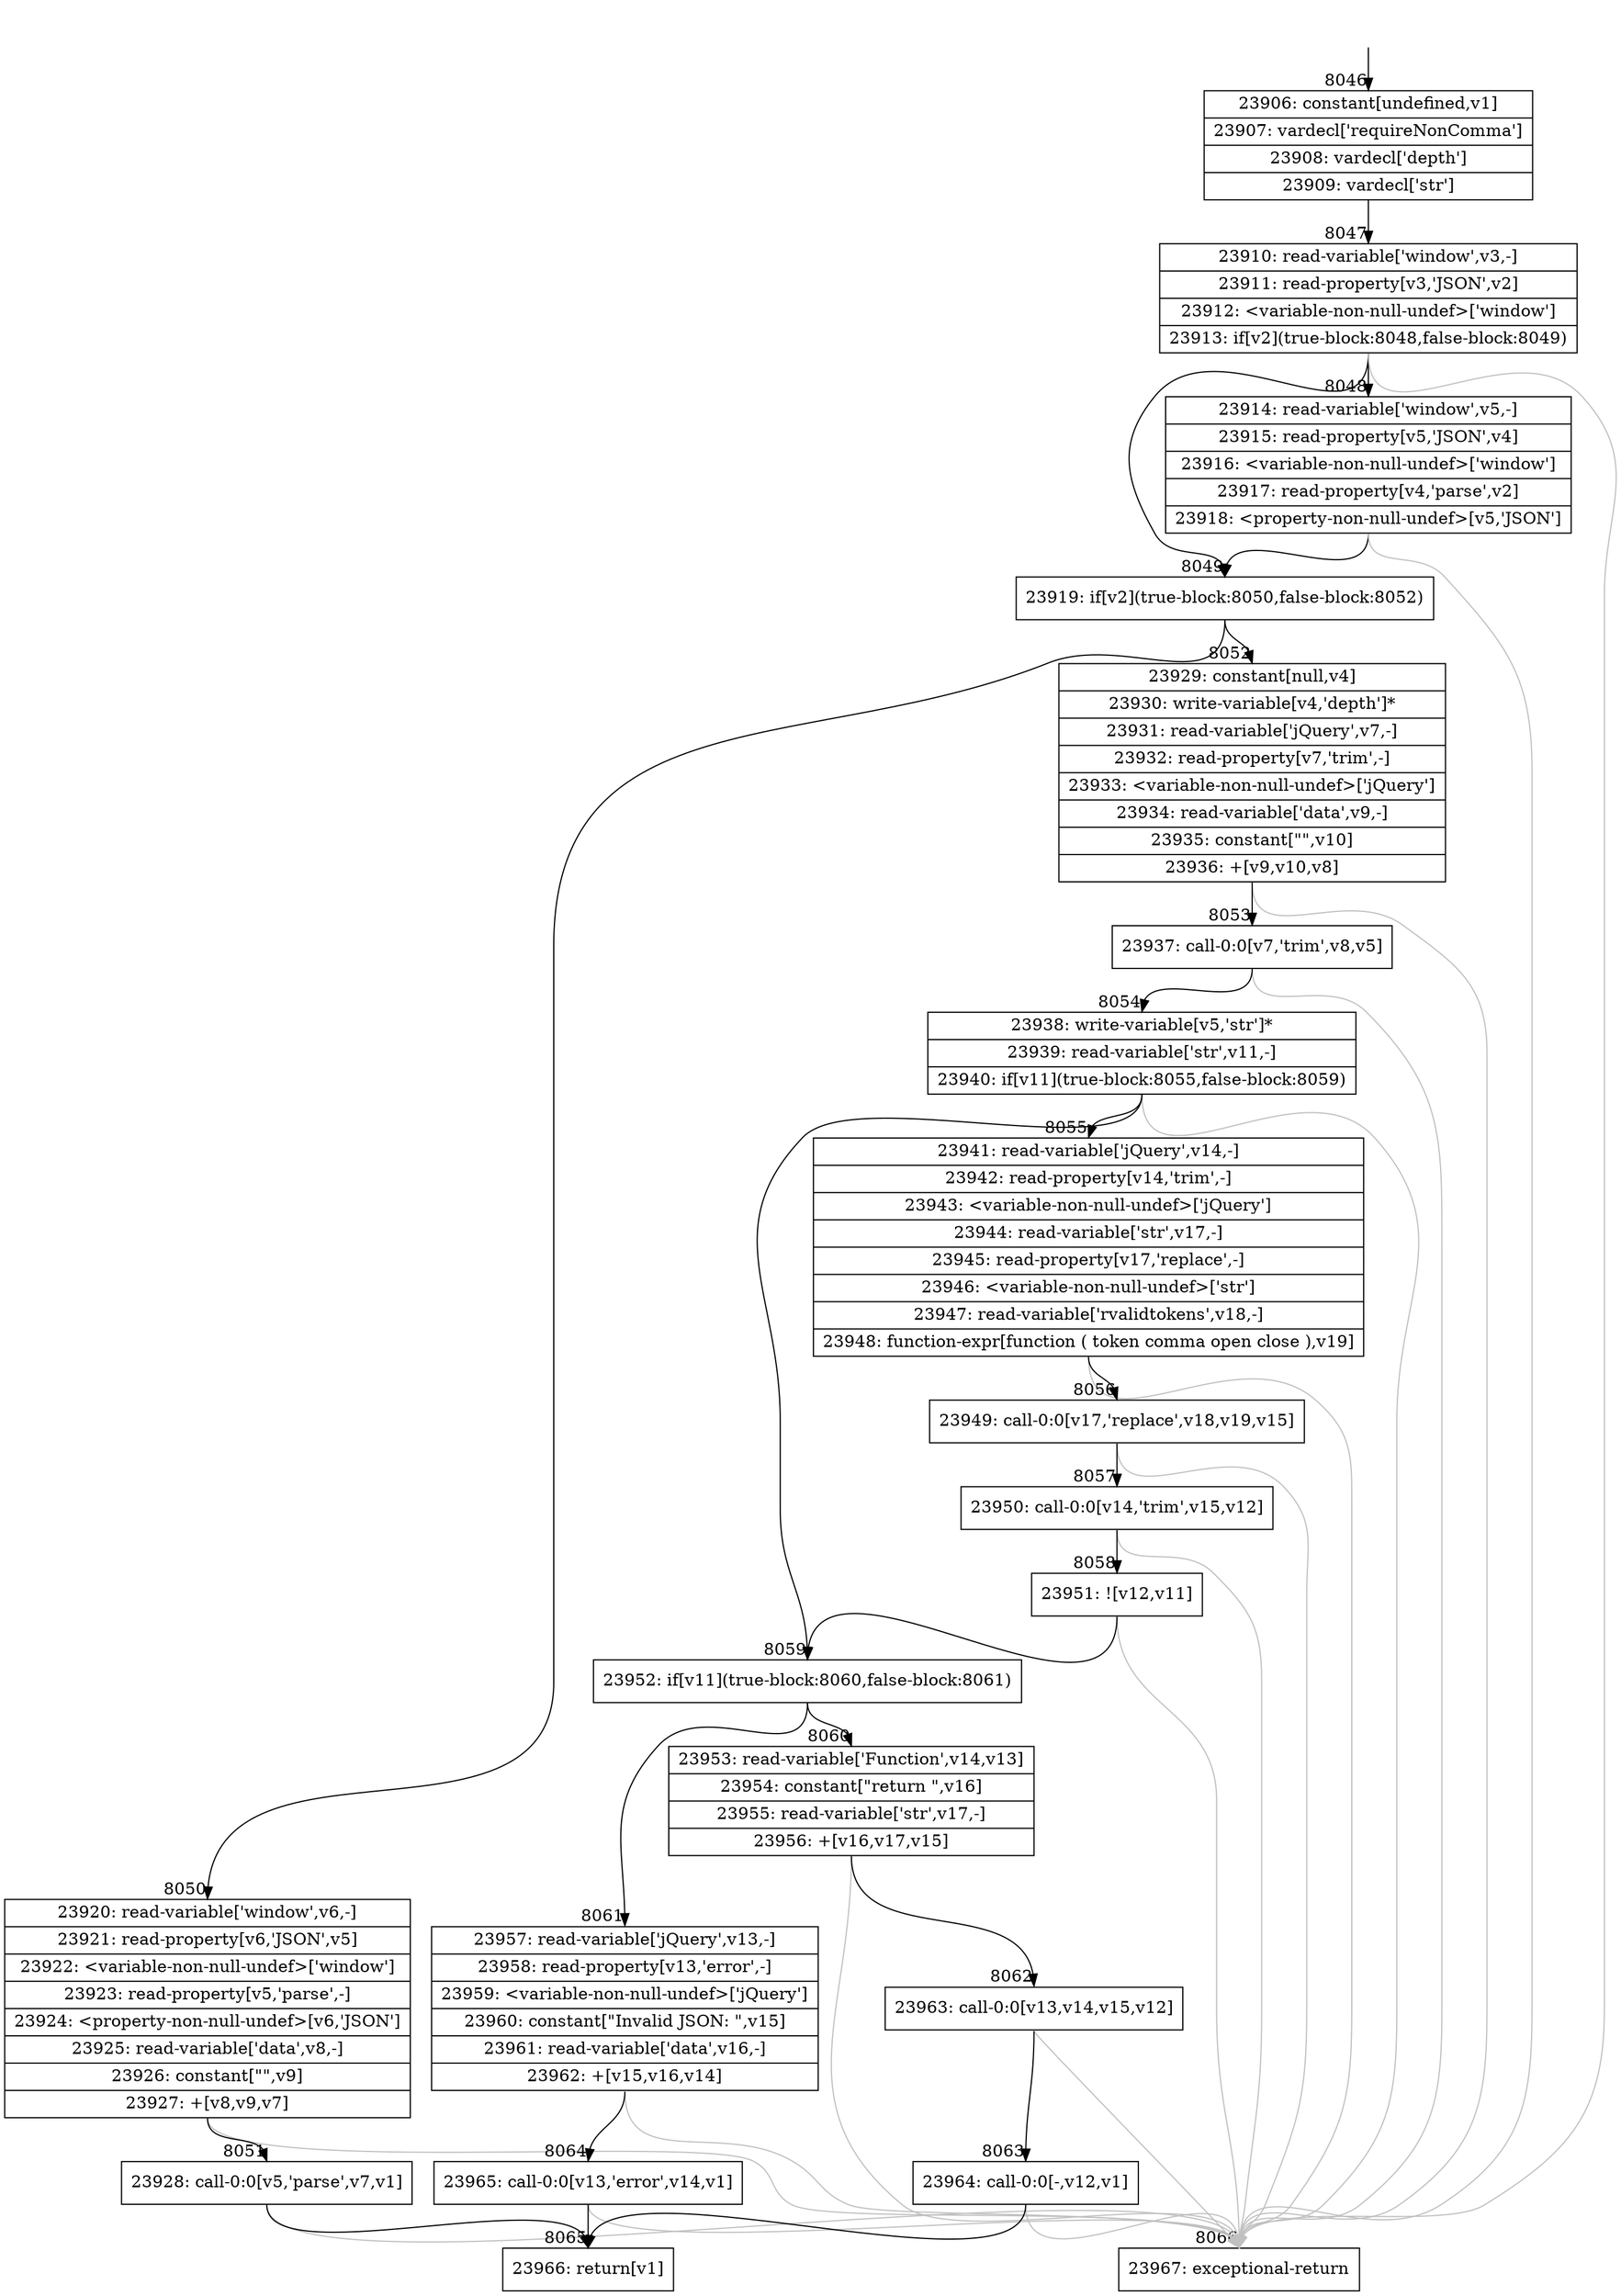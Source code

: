 digraph {
rankdir="TD"
BB_entry502[shape=none,label=""];
BB_entry502 -> BB8046 [tailport=s, headport=n, headlabel="    8046"]
BB8046 [shape=record label="{23906: constant[undefined,v1]|23907: vardecl['requireNonComma']|23908: vardecl['depth']|23909: vardecl['str']}" ] 
BB8046 -> BB8047 [tailport=s, headport=n, headlabel="      8047"]
BB8047 [shape=record label="{23910: read-variable['window',v3,-]|23911: read-property[v3,'JSON',v2]|23912: \<variable-non-null-undef\>['window']|23913: if[v2](true-block:8048,false-block:8049)}" ] 
BB8047 -> BB8049 [tailport=s, headport=n, headlabel="      8049"]
BB8047 -> BB8048 [tailport=s, headport=n, headlabel="      8048"]
BB8047 -> BB8066 [tailport=s, headport=n, color=gray, headlabel="      8066"]
BB8048 [shape=record label="{23914: read-variable['window',v5,-]|23915: read-property[v5,'JSON',v4]|23916: \<variable-non-null-undef\>['window']|23917: read-property[v4,'parse',v2]|23918: \<property-non-null-undef\>[v5,'JSON']}" ] 
BB8048 -> BB8049 [tailport=s, headport=n]
BB8048 -> BB8066 [tailport=s, headport=n, color=gray]
BB8049 [shape=record label="{23919: if[v2](true-block:8050,false-block:8052)}" ] 
BB8049 -> BB8050 [tailport=s, headport=n, headlabel="      8050"]
BB8049 -> BB8052 [tailport=s, headport=n, headlabel="      8052"]
BB8050 [shape=record label="{23920: read-variable['window',v6,-]|23921: read-property[v6,'JSON',v5]|23922: \<variable-non-null-undef\>['window']|23923: read-property[v5,'parse',-]|23924: \<property-non-null-undef\>[v6,'JSON']|23925: read-variable['data',v8,-]|23926: constant[\"\",v9]|23927: +[v8,v9,v7]}" ] 
BB8050 -> BB8051 [tailport=s, headport=n, headlabel="      8051"]
BB8050 -> BB8066 [tailport=s, headport=n, color=gray]
BB8051 [shape=record label="{23928: call-0:0[v5,'parse',v7,v1]}" ] 
BB8051 -> BB8065 [tailport=s, headport=n, headlabel="      8065"]
BB8051 -> BB8066 [tailport=s, headport=n, color=gray]
BB8052 [shape=record label="{23929: constant[null,v4]|23930: write-variable[v4,'depth']*|23931: read-variable['jQuery',v7,-]|23932: read-property[v7,'trim',-]|23933: \<variable-non-null-undef\>['jQuery']|23934: read-variable['data',v9,-]|23935: constant[\"\",v10]|23936: +[v9,v10,v8]}" ] 
BB8052 -> BB8053 [tailport=s, headport=n, headlabel="      8053"]
BB8052 -> BB8066 [tailport=s, headport=n, color=gray]
BB8053 [shape=record label="{23937: call-0:0[v7,'trim',v8,v5]}" ] 
BB8053 -> BB8054 [tailport=s, headport=n, headlabel="      8054"]
BB8053 -> BB8066 [tailport=s, headport=n, color=gray]
BB8054 [shape=record label="{23938: write-variable[v5,'str']*|23939: read-variable['str',v11,-]|23940: if[v11](true-block:8055,false-block:8059)}" ] 
BB8054 -> BB8059 [tailport=s, headport=n, headlabel="      8059"]
BB8054 -> BB8055 [tailport=s, headport=n, headlabel="      8055"]
BB8054 -> BB8066 [tailport=s, headport=n, color=gray]
BB8055 [shape=record label="{23941: read-variable['jQuery',v14,-]|23942: read-property[v14,'trim',-]|23943: \<variable-non-null-undef\>['jQuery']|23944: read-variable['str',v17,-]|23945: read-property[v17,'replace',-]|23946: \<variable-non-null-undef\>['str']|23947: read-variable['rvalidtokens',v18,-]|23948: function-expr[function ( token comma open close ),v19]}" ] 
BB8055 -> BB8056 [tailport=s, headport=n, headlabel="      8056"]
BB8055 -> BB8066 [tailport=s, headport=n, color=gray]
BB8056 [shape=record label="{23949: call-0:0[v17,'replace',v18,v19,v15]}" ] 
BB8056 -> BB8057 [tailport=s, headport=n, headlabel="      8057"]
BB8056 -> BB8066 [tailport=s, headport=n, color=gray]
BB8057 [shape=record label="{23950: call-0:0[v14,'trim',v15,v12]}" ] 
BB8057 -> BB8058 [tailport=s, headport=n, headlabel="      8058"]
BB8057 -> BB8066 [tailport=s, headport=n, color=gray]
BB8058 [shape=record label="{23951: ![v12,v11]}" ] 
BB8058 -> BB8059 [tailport=s, headport=n]
BB8058 -> BB8066 [tailport=s, headport=n, color=gray]
BB8059 [shape=record label="{23952: if[v11](true-block:8060,false-block:8061)}" ] 
BB8059 -> BB8060 [tailport=s, headport=n, headlabel="      8060"]
BB8059 -> BB8061 [tailport=s, headport=n, headlabel="      8061"]
BB8060 [shape=record label="{23953: read-variable['Function',v14,v13]|23954: constant[\"return \",v16]|23955: read-variable['str',v17,-]|23956: +[v16,v17,v15]}" ] 
BB8060 -> BB8062 [tailport=s, headport=n, headlabel="      8062"]
BB8060 -> BB8066 [tailport=s, headport=n, color=gray]
BB8061 [shape=record label="{23957: read-variable['jQuery',v13,-]|23958: read-property[v13,'error',-]|23959: \<variable-non-null-undef\>['jQuery']|23960: constant[\"Invalid JSON: \",v15]|23961: read-variable['data',v16,-]|23962: +[v15,v16,v14]}" ] 
BB8061 -> BB8064 [tailport=s, headport=n, headlabel="      8064"]
BB8061 -> BB8066 [tailport=s, headport=n, color=gray]
BB8062 [shape=record label="{23963: call-0:0[v13,v14,v15,v12]}" ] 
BB8062 -> BB8063 [tailport=s, headport=n, headlabel="      8063"]
BB8062 -> BB8066 [tailport=s, headport=n, color=gray]
BB8063 [shape=record label="{23964: call-0:0[-,v12,v1]}" ] 
BB8063 -> BB8065 [tailport=s, headport=n]
BB8063 -> BB8066 [tailport=s, headport=n, color=gray]
BB8064 [shape=record label="{23965: call-0:0[v13,'error',v14,v1]}" ] 
BB8064 -> BB8065 [tailport=s, headport=n]
BB8064 -> BB8066 [tailport=s, headport=n, color=gray]
BB8065 [shape=record label="{23966: return[v1]}" ] 
BB8066 [shape=record label="{23967: exceptional-return}" ] 
}
